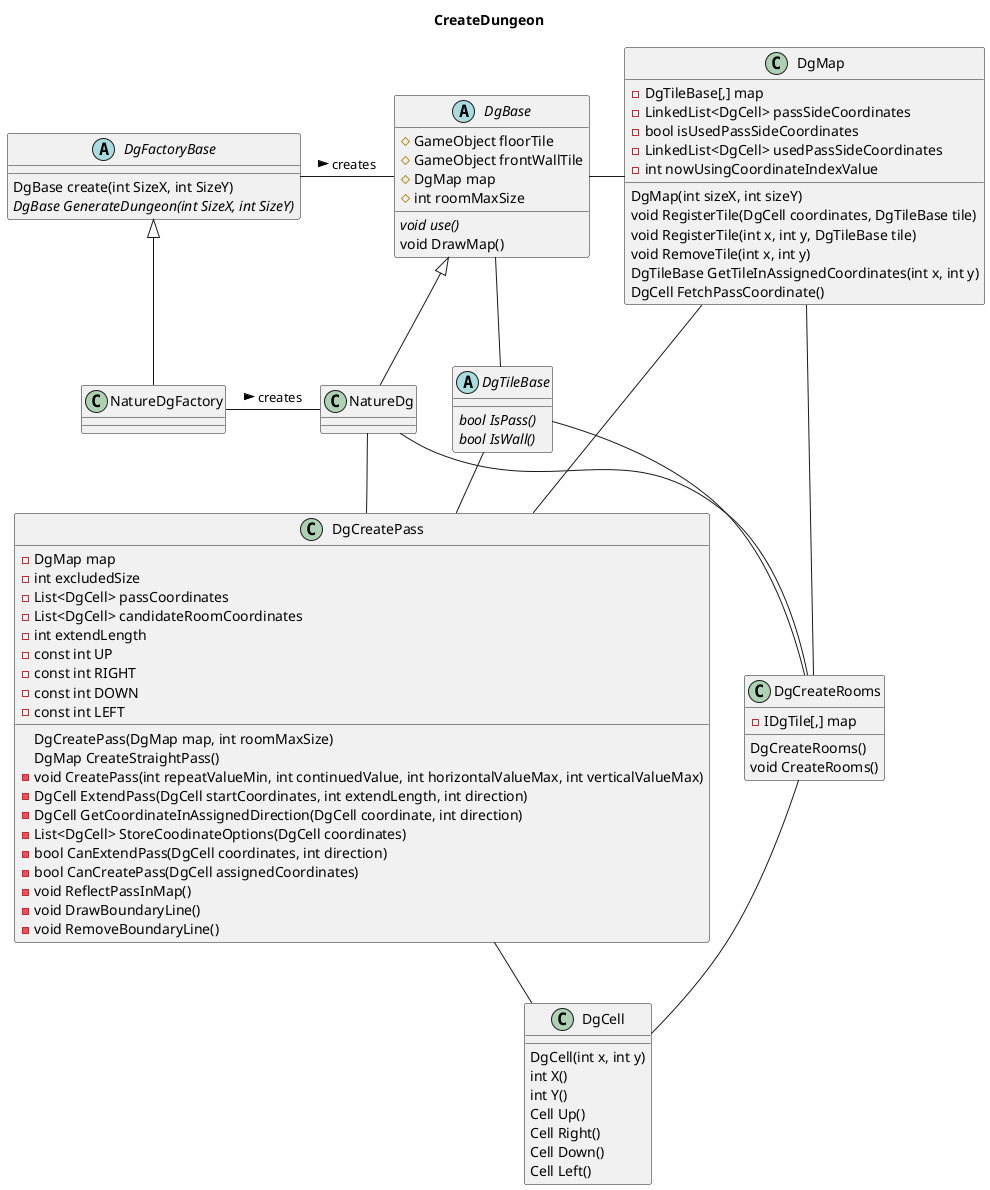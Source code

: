 @startuml
title CreateDungeon



abstract class DgFactoryBase{
    DgBase create(int SizeX, int SizeY)
    {abstract} DgBase GenerateDungeon(int SizeX, int SizeY)
}

abstract class DgBase{
    # GameObject floorTile
    # GameObject frontWallTile
    # DgMap map
    # int roomMaxSize

    {abstract} void use()
    void DrawMap()
}

class NatureDgFactory{

}

class NatureDg{

}

class DgCell{
    DgCell(int x, int y)
    int X()
    int Y()
    Cell Up()
    Cell Right()
    Cell Down()
    Cell Left()
}

class DgCreateRooms{
    - IDgTile[,] map
    DgCreateRooms()
    void CreateRooms()
}

class DgCreatePass{
    - DgMap map
    - int excludedSize
    - List<DgCell> passCoordinates
    - List<DgCell> candidateRoomCoordinates
    - int extendLength
    - const int UP
    - const int RIGHT
    - const int DOWN
    - const int LEFT

    DgCreatePass(DgMap map, int roomMaxSize)
    DgMap CreateStraightPass()
    - void CreatePass(int repeatValueMin, int continuedValue, int horizontalValueMax, int verticalValueMax)
    - DgCell ExtendPass(DgCell startCoordinates, int extendLength, int direction)
    - DgCell GetCoordinateInAssignedDirection(DgCell coordinate, int direction)
    - List<DgCell> StoreCoodinateOptions(DgCell coordinates)
    - bool CanExtendPass(DgCell coordinates, int direction)
    - bool CanCreatePass(DgCell assignedCoordinates)
    - void ReflectPassInMap()
    - void DrawBoundaryLine()
    - void RemoveBoundaryLine()
}

abstract class DgTileBase{
    {abstract} bool IsPass()
    {abstract} bool IsWall()
}

class DgMap{
    - DgTileBase[,] map
    - LinkedList<DgCell> passSideCoordinates
    - bool isUsedPassSideCoordinates
    - LinkedList<DgCell> usedPassSideCoordinates
    - int nowUsingCoordinateIndexValue
    DgMap(int sizeX, int sizeY)
    void RegisterTile(DgCell coordinates, DgTileBase tile)
    void RegisterTile(int x, int y, DgTileBase tile)
    void RemoveTile(int x, int y)
    DgTileBase GetTileInAssignedCoordinates(int x, int y)
    DgCell FetchPassCoordinate()

}

DgFactoryBase -r- DgBase : > creates
DgFactoryBase <|-d- NatureDgFactory
DgBase <|-d- NatureDg
NatureDgFactory -r- NatureDg : > creates


DgBase -d- DgTileBase
DgBase -r- DgMap

NatureDg -d- DgCreatePass
NatureDg -d- DgCreateRooms

DgCreatePass -d- DgCell
DgCreateRooms -d- DgCell

DgCreatePass -u- DgTileBase
DgCreateRooms -u- DgTileBase

DgCreatePass -u- DgMap
DgCreateRooms -u- DgMap

NatureDg -[hidden]r- DgTileBase


@enduml